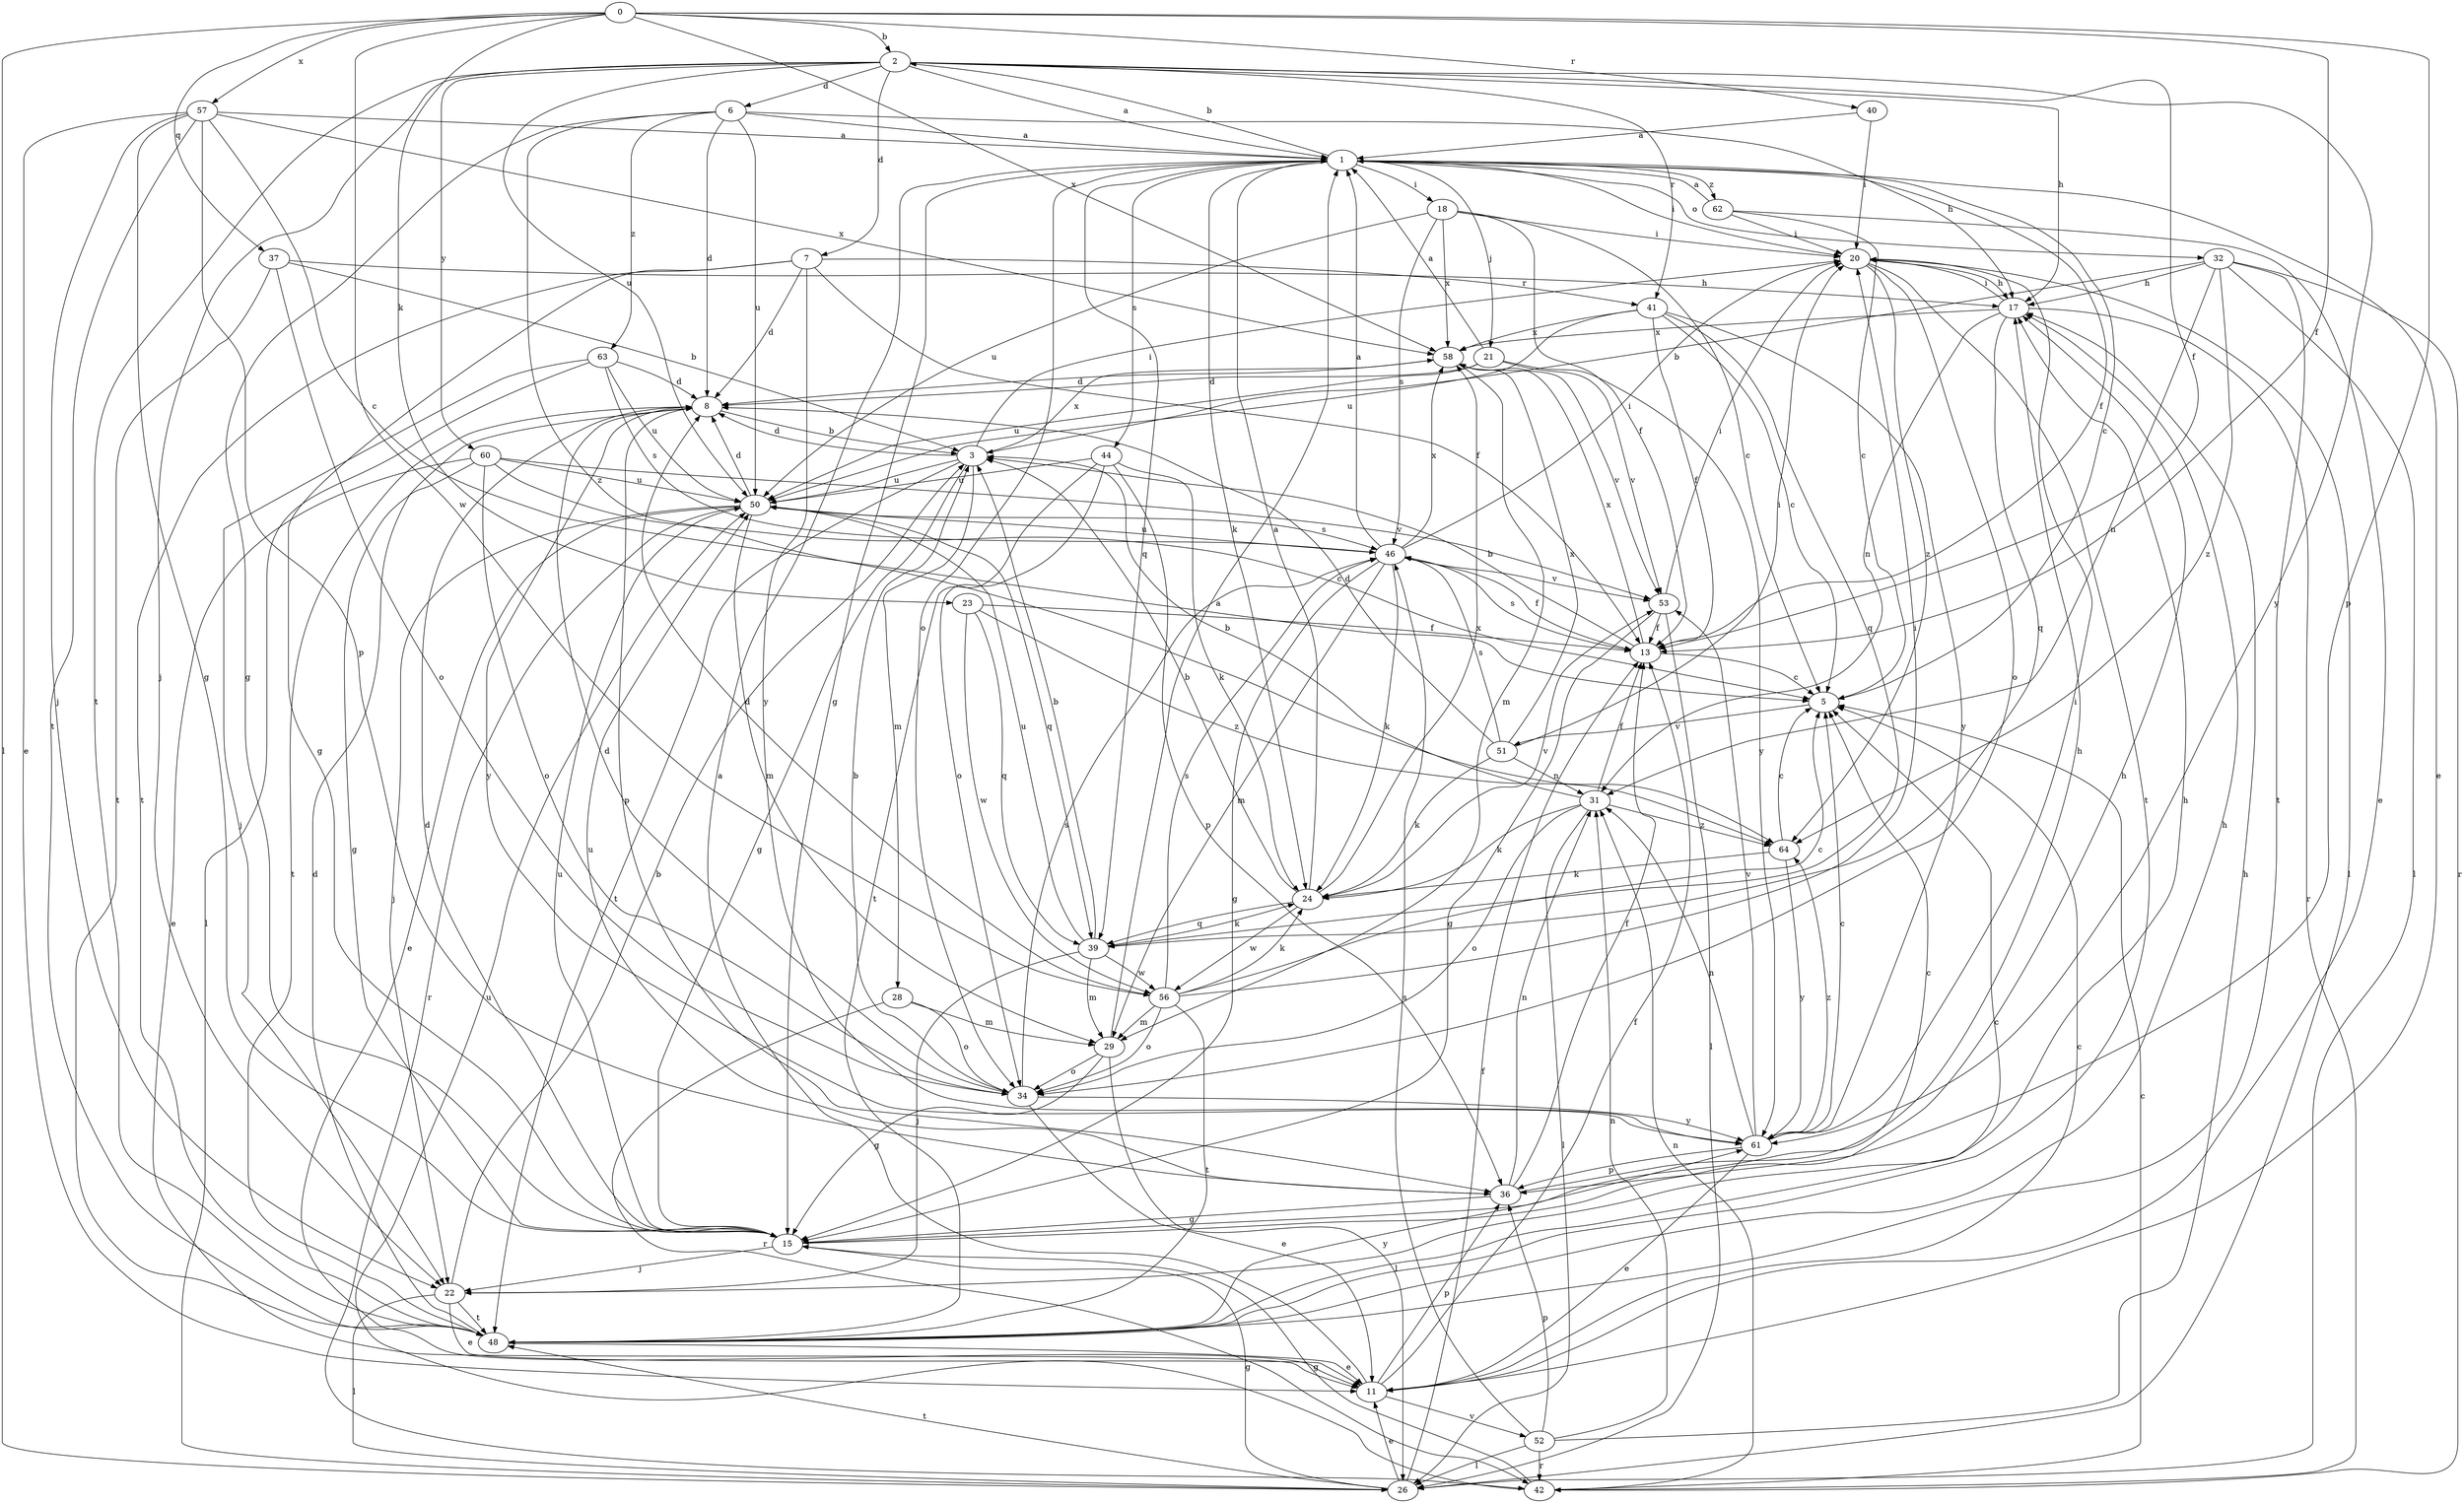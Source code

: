 strict digraph  {
0;
1;
2;
3;
5;
6;
7;
8;
11;
13;
15;
17;
18;
20;
21;
22;
23;
24;
26;
28;
29;
31;
32;
34;
36;
37;
39;
40;
41;
42;
44;
46;
48;
50;
51;
52;
53;
56;
57;
58;
60;
61;
62;
63;
64;
0 -> 2  [label=b];
0 -> 13  [label=f];
0 -> 23  [label=k];
0 -> 26  [label=l];
0 -> 36  [label=p];
0 -> 37  [label=q];
0 -> 40  [label=r];
0 -> 56  [label=w];
0 -> 57  [label=x];
0 -> 58  [label=x];
1 -> 2  [label=b];
1 -> 5  [label=c];
1 -> 11  [label=e];
1 -> 13  [label=f];
1 -> 15  [label=g];
1 -> 18  [label=i];
1 -> 20  [label=i];
1 -> 21  [label=j];
1 -> 24  [label=k];
1 -> 32  [label=o];
1 -> 34  [label=o];
1 -> 39  [label=q];
1 -> 44  [label=s];
1 -> 62  [label=z];
2 -> 1  [label=a];
2 -> 6  [label=d];
2 -> 7  [label=d];
2 -> 13  [label=f];
2 -> 17  [label=h];
2 -> 22  [label=j];
2 -> 41  [label=r];
2 -> 48  [label=t];
2 -> 50  [label=u];
2 -> 60  [label=y];
2 -> 61  [label=y];
3 -> 8  [label=d];
3 -> 15  [label=g];
3 -> 20  [label=i];
3 -> 28  [label=m];
3 -> 48  [label=t];
3 -> 50  [label=u];
3 -> 58  [label=x];
5 -> 51  [label=v];
6 -> 1  [label=a];
6 -> 8  [label=d];
6 -> 15  [label=g];
6 -> 17  [label=h];
6 -> 50  [label=u];
6 -> 63  [label=z];
6 -> 64  [label=z];
7 -> 8  [label=d];
7 -> 13  [label=f];
7 -> 15  [label=g];
7 -> 41  [label=r];
7 -> 48  [label=t];
7 -> 61  [label=y];
8 -> 3  [label=b];
8 -> 36  [label=p];
8 -> 48  [label=t];
8 -> 61  [label=y];
11 -> 1  [label=a];
11 -> 5  [label=c];
11 -> 13  [label=f];
11 -> 36  [label=p];
11 -> 52  [label=v];
13 -> 3  [label=b];
13 -> 5  [label=c];
13 -> 46  [label=s];
13 -> 58  [label=x];
15 -> 5  [label=c];
15 -> 8  [label=d];
15 -> 17  [label=h];
15 -> 22  [label=j];
15 -> 50  [label=u];
17 -> 20  [label=i];
17 -> 31  [label=n];
17 -> 39  [label=q];
17 -> 42  [label=r];
17 -> 58  [label=x];
18 -> 5  [label=c];
18 -> 13  [label=f];
18 -> 20  [label=i];
18 -> 46  [label=s];
18 -> 50  [label=u];
18 -> 58  [label=x];
20 -> 17  [label=h];
20 -> 26  [label=l];
20 -> 34  [label=o];
20 -> 48  [label=t];
20 -> 64  [label=z];
21 -> 1  [label=a];
21 -> 8  [label=d];
21 -> 50  [label=u];
21 -> 53  [label=v];
21 -> 61  [label=y];
22 -> 3  [label=b];
22 -> 11  [label=e];
22 -> 17  [label=h];
22 -> 26  [label=l];
22 -> 48  [label=t];
23 -> 13  [label=f];
23 -> 39  [label=q];
23 -> 56  [label=w];
23 -> 64  [label=z];
24 -> 1  [label=a];
24 -> 3  [label=b];
24 -> 39  [label=q];
24 -> 53  [label=v];
24 -> 56  [label=w];
24 -> 58  [label=x];
26 -> 11  [label=e];
26 -> 13  [label=f];
26 -> 15  [label=g];
26 -> 48  [label=t];
28 -> 29  [label=m];
28 -> 34  [label=o];
28 -> 42  [label=r];
29 -> 1  [label=a];
29 -> 15  [label=g];
29 -> 26  [label=l];
29 -> 34  [label=o];
31 -> 3  [label=b];
31 -> 13  [label=f];
31 -> 24  [label=k];
31 -> 26  [label=l];
31 -> 34  [label=o];
31 -> 64  [label=z];
32 -> 3  [label=b];
32 -> 17  [label=h];
32 -> 26  [label=l];
32 -> 31  [label=n];
32 -> 42  [label=r];
32 -> 48  [label=t];
32 -> 64  [label=z];
34 -> 3  [label=b];
34 -> 8  [label=d];
34 -> 11  [label=e];
34 -> 46  [label=s];
34 -> 61  [label=y];
36 -> 13  [label=f];
36 -> 15  [label=g];
36 -> 17  [label=h];
36 -> 31  [label=n];
36 -> 50  [label=u];
37 -> 3  [label=b];
37 -> 17  [label=h];
37 -> 34  [label=o];
37 -> 48  [label=t];
39 -> 3  [label=b];
39 -> 22  [label=j];
39 -> 24  [label=k];
39 -> 29  [label=m];
39 -> 50  [label=u];
39 -> 56  [label=w];
40 -> 1  [label=a];
40 -> 20  [label=i];
41 -> 5  [label=c];
41 -> 13  [label=f];
41 -> 39  [label=q];
41 -> 50  [label=u];
41 -> 58  [label=x];
41 -> 61  [label=y];
42 -> 5  [label=c];
42 -> 15  [label=g];
42 -> 31  [label=n];
42 -> 50  [label=u];
44 -> 24  [label=k];
44 -> 34  [label=o];
44 -> 36  [label=p];
44 -> 48  [label=t];
44 -> 50  [label=u];
46 -> 1  [label=a];
46 -> 13  [label=f];
46 -> 15  [label=g];
46 -> 20  [label=i];
46 -> 24  [label=k];
46 -> 29  [label=m];
46 -> 50  [label=u];
46 -> 53  [label=v];
46 -> 58  [label=x];
48 -> 5  [label=c];
48 -> 8  [label=d];
48 -> 11  [label=e];
48 -> 17  [label=h];
48 -> 61  [label=y];
50 -> 8  [label=d];
50 -> 11  [label=e];
50 -> 22  [label=j];
50 -> 29  [label=m];
50 -> 39  [label=q];
50 -> 42  [label=r];
50 -> 46  [label=s];
51 -> 8  [label=d];
51 -> 20  [label=i];
51 -> 24  [label=k];
51 -> 31  [label=n];
51 -> 46  [label=s];
51 -> 58  [label=x];
52 -> 17  [label=h];
52 -> 26  [label=l];
52 -> 31  [label=n];
52 -> 36  [label=p];
52 -> 42  [label=r];
52 -> 46  [label=s];
53 -> 13  [label=f];
53 -> 15  [label=g];
53 -> 20  [label=i];
53 -> 26  [label=l];
56 -> 5  [label=c];
56 -> 8  [label=d];
56 -> 20  [label=i];
56 -> 24  [label=k];
56 -> 29  [label=m];
56 -> 34  [label=o];
56 -> 46  [label=s];
56 -> 48  [label=t];
57 -> 1  [label=a];
57 -> 5  [label=c];
57 -> 11  [label=e];
57 -> 15  [label=g];
57 -> 22  [label=j];
57 -> 36  [label=p];
57 -> 48  [label=t];
57 -> 58  [label=x];
58 -> 8  [label=d];
58 -> 29  [label=m];
58 -> 53  [label=v];
60 -> 5  [label=c];
60 -> 11  [label=e];
60 -> 15  [label=g];
60 -> 34  [label=o];
60 -> 50  [label=u];
60 -> 53  [label=v];
61 -> 5  [label=c];
61 -> 11  [label=e];
61 -> 20  [label=i];
61 -> 31  [label=n];
61 -> 36  [label=p];
61 -> 53  [label=v];
61 -> 64  [label=z];
62 -> 1  [label=a];
62 -> 5  [label=c];
62 -> 11  [label=e];
62 -> 20  [label=i];
63 -> 8  [label=d];
63 -> 22  [label=j];
63 -> 26  [label=l];
63 -> 46  [label=s];
63 -> 50  [label=u];
64 -> 5  [label=c];
64 -> 24  [label=k];
64 -> 61  [label=y];
}
